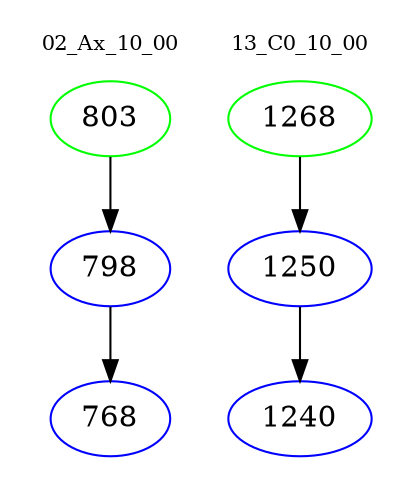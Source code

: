 digraph{
subgraph cluster_0 {
color = white
label = "02_Ax_10_00";
fontsize=10;
T0_803 [label="803", color="green"]
T0_803 -> T0_798 [color="black"]
T0_798 [label="798", color="blue"]
T0_798 -> T0_768 [color="black"]
T0_768 [label="768", color="blue"]
}
subgraph cluster_1 {
color = white
label = "13_C0_10_00";
fontsize=10;
T1_1268 [label="1268", color="green"]
T1_1268 -> T1_1250 [color="black"]
T1_1250 [label="1250", color="blue"]
T1_1250 -> T1_1240 [color="black"]
T1_1240 [label="1240", color="blue"]
}
}
